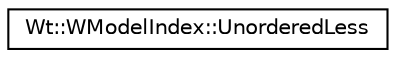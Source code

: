 digraph "Graphical Class Hierarchy"
{
 // LATEX_PDF_SIZE
  edge [fontname="Helvetica",fontsize="10",labelfontname="Helvetica",labelfontsize="10"];
  node [fontname="Helvetica",fontsize="10",shape=record];
  rankdir="LR";
  Node0 [label="Wt::WModelIndex::UnorderedLess",height=0.2,width=0.4,color="black", fillcolor="white", style="filled",URL="$structWt_1_1WModelIndex_1_1UnorderedLess.html",tooltip=" "];
}
